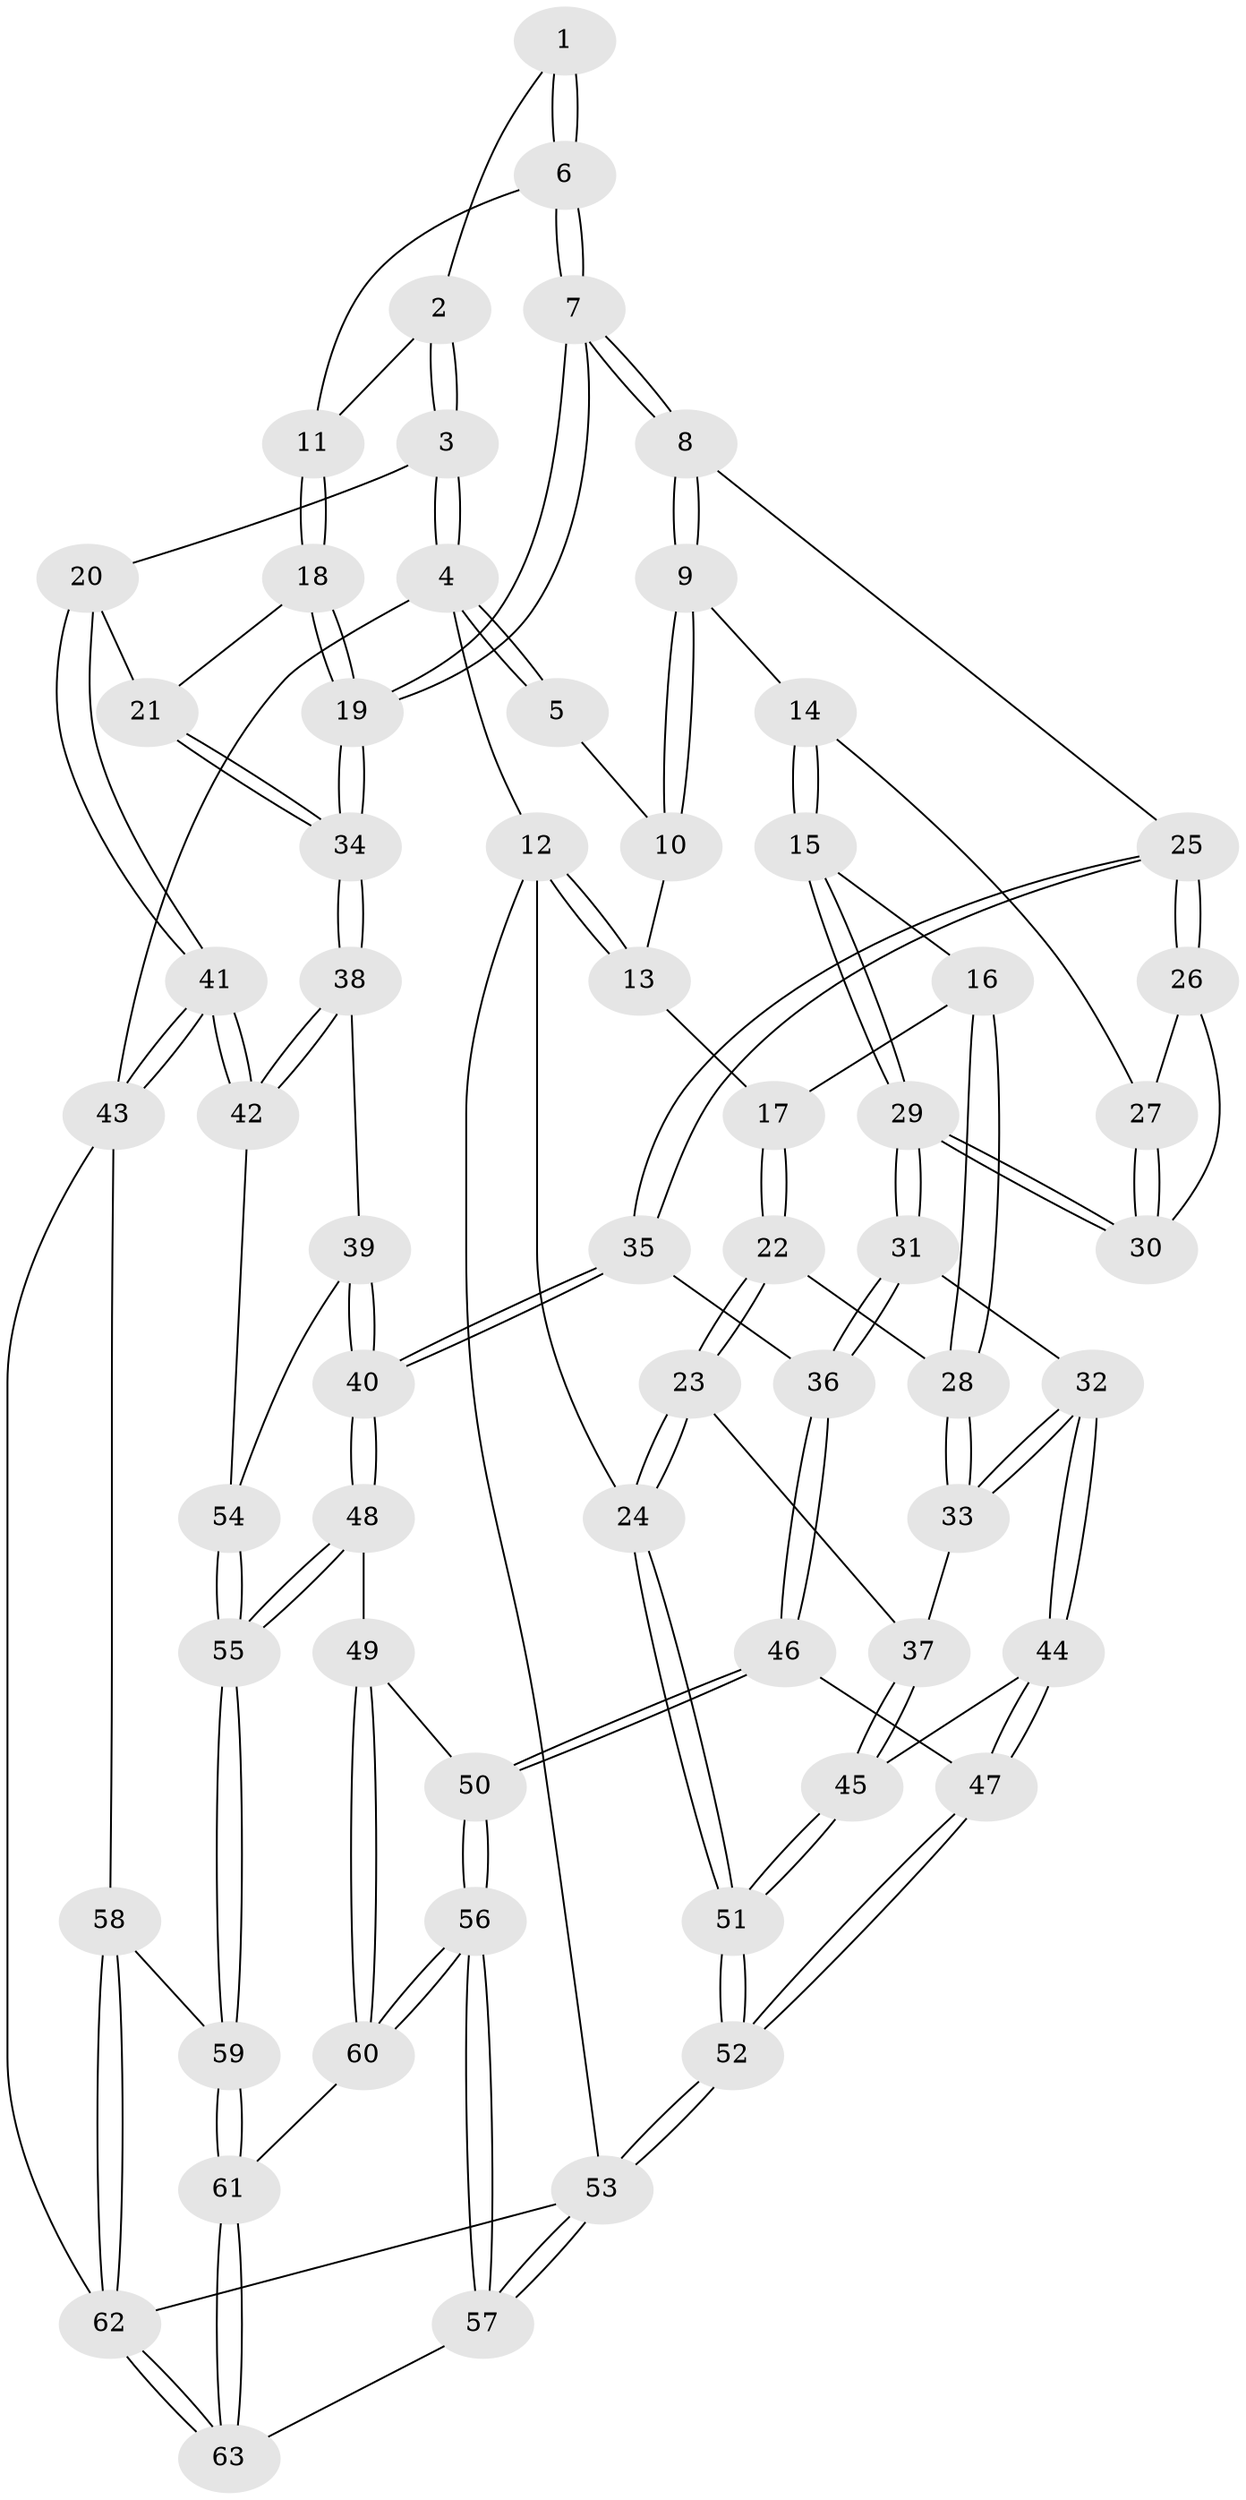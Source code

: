 // coarse degree distribution, {3: 0.16216216216216217, 4: 0.43243243243243246, 6: 0.08108108108108109, 5: 0.32432432432432434}
// Generated by graph-tools (version 1.1) at 2025/24/03/03/25 07:24:33]
// undirected, 63 vertices, 154 edges
graph export_dot {
graph [start="1"]
  node [color=gray90,style=filled];
  1 [pos="+0.8334023685148043+0.03415861152271695"];
  2 [pos="+0.9209980983857806+0.06602660364391365"];
  3 [pos="+1+0"];
  4 [pos="+1+0"];
  5 [pos="+0.6798872939669353+0"];
  6 [pos="+0.8339000739950924+0.08753370547205723"];
  7 [pos="+0.7231678231153221+0.26922632150454084"];
  8 [pos="+0.6429665149609151+0.22265021373649552"];
  9 [pos="+0.5771668633790376+0"];
  10 [pos="+0.5936001349489547+0"];
  11 [pos="+0.9040418061373503+0.12451065225483475"];
  12 [pos="+0+0"];
  13 [pos="+0+0"];
  14 [pos="+0.4640694841844623+7.69829481076444e-05"];
  15 [pos="+0.282821950653216+0.1006855791731943"];
  16 [pos="+0.16307852315149848+0.040621943034669504"];
  17 [pos="+0.12481348488101232+0"];
  18 [pos="+0.9093162033329506+0.14634185254815796"];
  19 [pos="+0.7774877867689785+0.3177177353713692"];
  20 [pos="+1+0.08060515745804558"];
  21 [pos="+1+0.1547185418779982"];
  22 [pos="+0.010083102944334559+0.26738874041865235"];
  23 [pos="+0+0.32417893070973147"];
  24 [pos="+0+0.3251104340379793"];
  25 [pos="+0.5812483255967961+0.25507957504830325"];
  26 [pos="+0.48496502567424227+0.20650725905780146"];
  27 [pos="+0.4110167215711171+0.15234150604933638"];
  28 [pos="+0.14765819804613092+0.25564558582276853"];
  29 [pos="+0.32339841650920415+0.20698546962891318"];
  30 [pos="+0.32815002842386476+0.2046675869644914"];
  31 [pos="+0.29875347578664385+0.34133472080112076"];
  32 [pos="+0.2716460499500091+0.3495000928272628"];
  33 [pos="+0.26817095368272004+0.3487857388632512"];
  34 [pos="+0.7986212005860188+0.3501626840323504"];
  35 [pos="+0.4508028142565799+0.3673187783349016"];
  36 [pos="+0.4063260681105196+0.3752844650359084"];
  37 [pos="+0.17337718142827183+0.3972958674500576"];
  38 [pos="+0.798809088277572+0.3506379446054109"];
  39 [pos="+0.6435368046195125+0.5657238184435263"];
  40 [pos="+0.6291204271101545+0.577838940037289"];
  41 [pos="+1+0.5491761917210437"];
  42 [pos="+1+0.5156225690983864"];
  43 [pos="+1+0.7336353289677807"];
  44 [pos="+0.23730327376942215+0.554971864363948"];
  45 [pos="+0.07474618162070376+0.4956754224450745"];
  46 [pos="+0.39953821969882625+0.625884290999588"];
  47 [pos="+0.2548023569767606+0.6293563048591079"];
  48 [pos="+0.5955105958466766+0.6637457226440469"];
  49 [pos="+0.5928841834432249+0.6653950105907083"];
  50 [pos="+0.46825773019808414+0.6703253699955516"];
  51 [pos="+0+0.5826627083504877"];
  52 [pos="+0+1"];
  53 [pos="+0+1"];
  54 [pos="+0.8696488085021484+0.6203547382268412"];
  55 [pos="+0.7694151621702787+0.7585293491733511"];
  56 [pos="+0.26699370526560245+1"];
  57 [pos="+0.19805109812213628+1"];
  58 [pos="+0.9558920200415051+0.8365152560736563"];
  59 [pos="+0.8192820763448776+0.8416662931476907"];
  60 [pos="+0.5801606444413245+0.8466191337208984"];
  61 [pos="+0.7272694253248556+0.9891059939078283"];
  62 [pos="+0.8654293019768464+1"];
  63 [pos="+0.7120501638869267+1"];
  1 -- 2;
  1 -- 6;
  1 -- 6;
  2 -- 3;
  2 -- 3;
  2 -- 11;
  3 -- 4;
  3 -- 4;
  3 -- 20;
  4 -- 5;
  4 -- 5;
  4 -- 12;
  4 -- 43;
  5 -- 10;
  6 -- 7;
  6 -- 7;
  6 -- 11;
  7 -- 8;
  7 -- 8;
  7 -- 19;
  7 -- 19;
  8 -- 9;
  8 -- 9;
  8 -- 25;
  9 -- 10;
  9 -- 10;
  9 -- 14;
  10 -- 13;
  11 -- 18;
  11 -- 18;
  12 -- 13;
  12 -- 13;
  12 -- 24;
  12 -- 53;
  13 -- 17;
  14 -- 15;
  14 -- 15;
  14 -- 27;
  15 -- 16;
  15 -- 29;
  15 -- 29;
  16 -- 17;
  16 -- 28;
  16 -- 28;
  17 -- 22;
  17 -- 22;
  18 -- 19;
  18 -- 19;
  18 -- 21;
  19 -- 34;
  19 -- 34;
  20 -- 21;
  20 -- 41;
  20 -- 41;
  21 -- 34;
  21 -- 34;
  22 -- 23;
  22 -- 23;
  22 -- 28;
  23 -- 24;
  23 -- 24;
  23 -- 37;
  24 -- 51;
  24 -- 51;
  25 -- 26;
  25 -- 26;
  25 -- 35;
  25 -- 35;
  26 -- 27;
  26 -- 30;
  27 -- 30;
  27 -- 30;
  28 -- 33;
  28 -- 33;
  29 -- 30;
  29 -- 30;
  29 -- 31;
  29 -- 31;
  31 -- 32;
  31 -- 36;
  31 -- 36;
  32 -- 33;
  32 -- 33;
  32 -- 44;
  32 -- 44;
  33 -- 37;
  34 -- 38;
  34 -- 38;
  35 -- 36;
  35 -- 40;
  35 -- 40;
  36 -- 46;
  36 -- 46;
  37 -- 45;
  37 -- 45;
  38 -- 39;
  38 -- 42;
  38 -- 42;
  39 -- 40;
  39 -- 40;
  39 -- 54;
  40 -- 48;
  40 -- 48;
  41 -- 42;
  41 -- 42;
  41 -- 43;
  41 -- 43;
  42 -- 54;
  43 -- 58;
  43 -- 62;
  44 -- 45;
  44 -- 47;
  44 -- 47;
  45 -- 51;
  45 -- 51;
  46 -- 47;
  46 -- 50;
  46 -- 50;
  47 -- 52;
  47 -- 52;
  48 -- 49;
  48 -- 55;
  48 -- 55;
  49 -- 50;
  49 -- 60;
  49 -- 60;
  50 -- 56;
  50 -- 56;
  51 -- 52;
  51 -- 52;
  52 -- 53;
  52 -- 53;
  53 -- 57;
  53 -- 57;
  53 -- 62;
  54 -- 55;
  54 -- 55;
  55 -- 59;
  55 -- 59;
  56 -- 57;
  56 -- 57;
  56 -- 60;
  56 -- 60;
  57 -- 63;
  58 -- 59;
  58 -- 62;
  58 -- 62;
  59 -- 61;
  59 -- 61;
  60 -- 61;
  61 -- 63;
  61 -- 63;
  62 -- 63;
  62 -- 63;
}
